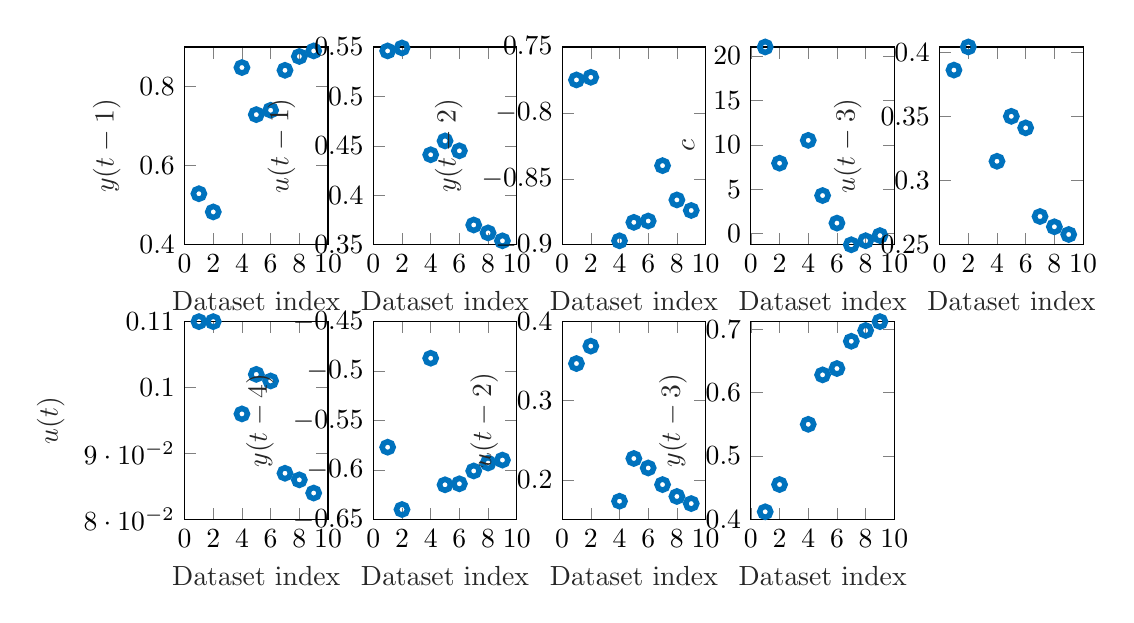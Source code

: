 % This file was created by matlab2tikz.
%
\definecolor{mycolor1}{rgb}{0.0,0.447,0.741}%
%
\begin{tikzpicture}

\begin{axis}[%
width=1.822cm,
height=2.512cm,
at={(0cm,3.488cm)},
scale only axis,
xmin=0,
xmax=10,
xlabel style={font=\color{white!15!black}},
xlabel={Dataset index},
ymin=0.4,
ymax=0.9,
ylabel style={font=\color{white!15!black}},
ylabel={$y(t-1)$},
axis background/.style={fill=white}
]
\addplot [color=mycolor1, line width=2.0pt, draw=none, mark=o, mark options={solid, mycolor1}, forget plot]
  table[row sep=crcr]{%
1	0.529\\
2	0.483\\
4	0.848\\
5	0.729\\
6	0.74\\
7	0.841\\
8	0.876\\
9	0.89\\
};
\end{axis}

\begin{axis}[%
width=1.822cm,
height=2.512cm,
at={(2.397cm,3.488cm)},
scale only axis,
xmin=0,
xmax=10,
xlabel style={font=\color{white!15!black}},
xlabel={Dataset index},
ymin=0.35,
ymax=0.55,
ylabel style={font=\color{white!15!black}},
ylabel={$u(t-1)$},
axis background/.style={fill=white}
]
\addplot [color=mycolor1, line width=2.0pt, draw=none, mark=o, mark options={solid, mycolor1}, forget plot]
  table[row sep=crcr]{%
1	0.546\\
2	0.549\\
4	0.441\\
5	0.455\\
6	0.445\\
7	0.37\\
8	0.362\\
9	0.354\\
};
\end{axis}

\begin{axis}[%
width=1.822cm,
height=2.512cm,
at={(4.795cm,3.488cm)},
scale only axis,
xmin=0,
xmax=10,
xlabel style={font=\color{white!15!black}},
xlabel={Dataset index},
ymin=-0.9,
ymax=-0.75,
ylabel style={font=\color{white!15!black}},
ylabel={$y(t-2)$},
axis background/.style={fill=white}
]
\addplot [color=mycolor1, line width=2.0pt, draw=none, mark=o, mark options={solid, mycolor1}, forget plot]
  table[row sep=crcr]{%
1	-0.775\\
2	-0.773\\
4	-0.897\\
5	-0.883\\
6	-0.882\\
7	-0.84\\
8	-0.866\\
9	-0.874\\
};
\end{axis}

\begin{axis}[%
width=1.822cm,
height=2.512cm,
at={(7.192cm,3.488cm)},
scale only axis,
xmin=0,
xmax=10,
xlabel style={font=\color{white!15!black}},
xlabel={Dataset index},
ymin=-1.244,
ymax=21.013,
ylabel style={font=\color{white!15!black}},
ylabel={$c$},
axis background/.style={fill=white}
]
\addplot [color=mycolor1, line width=2.0pt, draw=none, mark=o, mark options={solid, mycolor1}, forget plot]
  table[row sep=crcr]{%
1	21.013\\
2	7.933\\
4	10.505\\
5	4.294\\
6	1.193\\
7	-1.244\\
8	-0.788\\
9	-0.211\\
};
\end{axis}

\begin{axis}[%
width=1.822cm,
height=2.512cm,
at={(9.589cm,3.488cm)},
scale only axis,
xmin=0,
xmax=10,
xlabel style={font=\color{white!15!black}},
xlabel={Dataset index},
ymin=0.25,
ymax=0.404,
ylabel style={font=\color{white!15!black}},
ylabel={$u(t-3)$},
axis background/.style={fill=white}
]
\addplot [color=mycolor1, line width=2.0pt, draw=none, mark=o, mark options={solid, mycolor1}, forget plot]
  table[row sep=crcr]{%
1	0.386\\
2	0.404\\
4	0.315\\
5	0.35\\
6	0.341\\
7	0.272\\
8	0.264\\
9	0.258\\
};
\end{axis}

\begin{axis}[%
width=1.822cm,
height=2.512cm,
at={(0cm,0cm)},
scale only axis,
xmin=0,
xmax=10,
xlabel style={font=\color{white!15!black}},
xlabel={Dataset index},
ymin=0.08,
ymax=0.11,
ylabel style={font=\color{white!15!black}},
ylabel={$u(t)$},
axis background/.style={fill=white}
]
\addplot [color=mycolor1, line width=2.0pt, draw=none, mark=o, mark options={solid, mycolor1}, forget plot]
  table[row sep=crcr]{%
1	0.11\\
2	0.11\\
4	0.096\\
5	0.102\\
6	0.101\\
7	0.087\\
8	0.086\\
9	0.084\\
};
\end{axis}

\begin{axis}[%
width=1.822cm,
height=2.512cm,
at={(2.397cm,0cm)},
scale only axis,
xmin=0,
xmax=10,
xlabel style={font=\color{white!15!black}},
xlabel={Dataset index},
ymin=-0.65,
ymax=-0.45,
ylabel style={font=\color{white!15!black}},
ylabel={$y(t-4)$},
axis background/.style={fill=white}
]
\addplot [color=mycolor1, line width=2.0pt, draw=none, mark=o, mark options={solid, mycolor1}, forget plot]
  table[row sep=crcr]{%
1	-0.577\\
2	-0.64\\
4	-0.487\\
5	-0.615\\
6	-0.614\\
7	-0.601\\
8	-0.593\\
9	-0.59\\
};
\end{axis}

\begin{axis}[%
width=1.822cm,
height=2.512cm,
at={(4.795cm,0cm)},
scale only axis,
xmin=0,
xmax=10,
xlabel style={font=\color{white!15!black}},
xlabel={Dataset index},
ymin=0.15,
ymax=0.4,
ylabel style={font=\color{white!15!black}},
ylabel={$u(t-2)$},
axis background/.style={fill=white}
]
\addplot [color=mycolor1, line width=2.0pt, draw=none, mark=o, mark options={solid, mycolor1}, forget plot]
  table[row sep=crcr]{%
1	0.347\\
2	0.369\\
4	0.173\\
5	0.227\\
6	0.215\\
7	0.194\\
8	0.179\\
9	0.17\\
};
\end{axis}

\begin{axis}[%
width=1.822cm,
height=2.512cm,
at={(7.192cm,0cm)},
scale only axis,
xmin=0,
xmax=10,
xlabel style={font=\color{white!15!black}},
xlabel={Dataset index},
ymin=0.4,
ymax=0.712,
ylabel style={font=\color{white!15!black}},
ylabel={$y(t-3)$},
axis background/.style={fill=white}
]
\addplot [color=mycolor1, line width=2.0pt, draw=none, mark=o, mark options={solid, mycolor1}, forget plot]
  table[row sep=crcr]{%
1	0.412\\
2	0.455\\
4	0.55\\
5	0.628\\
6	0.638\\
7	0.681\\
8	0.698\\
9	0.712\\
};
\end{axis}
\end{tikzpicture}%